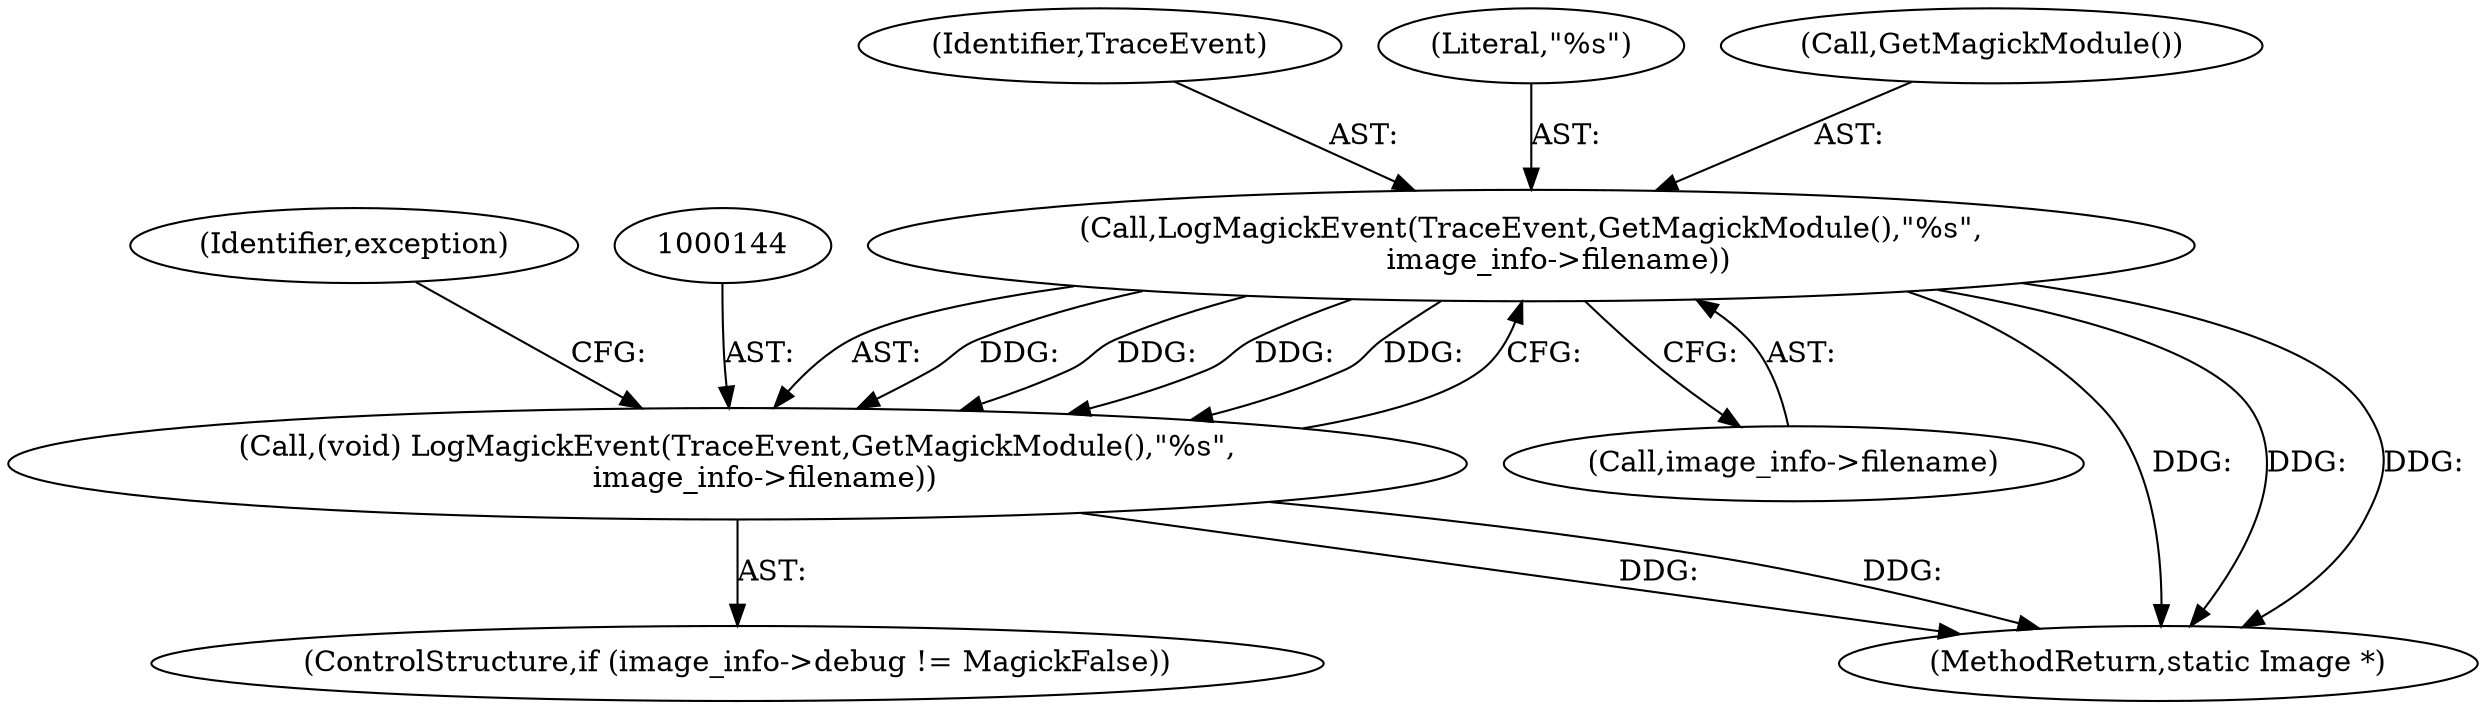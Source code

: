 digraph "0_ImageMagick_48bcf7c39302cdf9b0d9202ad03bf1b95152c44d@pointer" {
"1000145" [label="(Call,LogMagickEvent(TraceEvent,GetMagickModule(),\"%s\",\n      image_info->filename))"];
"1000143" [label="(Call,(void) LogMagickEvent(TraceEvent,GetMagickModule(),\"%s\",\n      image_info->filename))"];
"1000146" [label="(Identifier,TraceEvent)"];
"1000145" [label="(Call,LogMagickEvent(TraceEvent,GetMagickModule(),\"%s\",\n      image_info->filename))"];
"1000149" [label="(Call,image_info->filename)"];
"1000154" [label="(Identifier,exception)"];
"1000148" [label="(Literal,\"%s\")"];
"1000870" [label="(MethodReturn,static Image *)"];
"1000137" [label="(ControlStructure,if (image_info->debug != MagickFalse))"];
"1000147" [label="(Call,GetMagickModule())"];
"1000143" [label="(Call,(void) LogMagickEvent(TraceEvent,GetMagickModule(),\"%s\",\n      image_info->filename))"];
"1000145" -> "1000143"  [label="AST: "];
"1000145" -> "1000149"  [label="CFG: "];
"1000146" -> "1000145"  [label="AST: "];
"1000147" -> "1000145"  [label="AST: "];
"1000148" -> "1000145"  [label="AST: "];
"1000149" -> "1000145"  [label="AST: "];
"1000143" -> "1000145"  [label="CFG: "];
"1000145" -> "1000870"  [label="DDG: "];
"1000145" -> "1000870"  [label="DDG: "];
"1000145" -> "1000870"  [label="DDG: "];
"1000145" -> "1000143"  [label="DDG: "];
"1000145" -> "1000143"  [label="DDG: "];
"1000145" -> "1000143"  [label="DDG: "];
"1000145" -> "1000143"  [label="DDG: "];
"1000143" -> "1000137"  [label="AST: "];
"1000144" -> "1000143"  [label="AST: "];
"1000154" -> "1000143"  [label="CFG: "];
"1000143" -> "1000870"  [label="DDG: "];
"1000143" -> "1000870"  [label="DDG: "];
}
